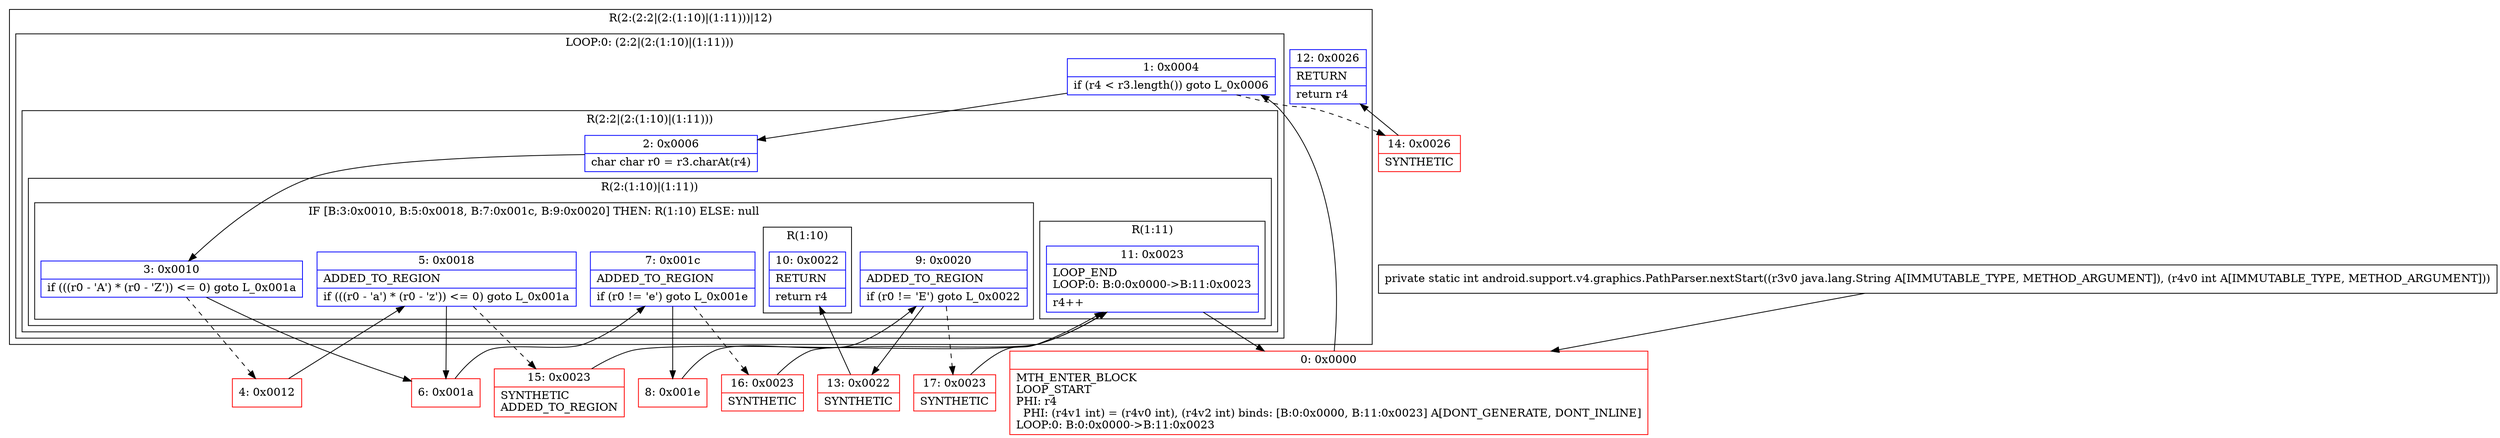 digraph "CFG forandroid.support.v4.graphics.PathParser.nextStart(Ljava\/lang\/String;I)I" {
subgraph cluster_Region_201779584 {
label = "R(2:(2:2|(2:(1:10)|(1:11)))|12)";
node [shape=record,color=blue];
subgraph cluster_LoopRegion_1867129266 {
label = "LOOP:0: (2:2|(2:(1:10)|(1:11)))";
node [shape=record,color=blue];
Node_1 [shape=record,label="{1\:\ 0x0004|if (r4 \< r3.length()) goto L_0x0006\l}"];
subgraph cluster_Region_497727066 {
label = "R(2:2|(2:(1:10)|(1:11)))";
node [shape=record,color=blue];
Node_2 [shape=record,label="{2\:\ 0x0006|char char r0 = r3.charAt(r4)\l}"];
subgraph cluster_Region_2142079925 {
label = "R(2:(1:10)|(1:11))";
node [shape=record,color=blue];
subgraph cluster_IfRegion_646027588 {
label = "IF [B:3:0x0010, B:5:0x0018, B:7:0x001c, B:9:0x0020] THEN: R(1:10) ELSE: null";
node [shape=record,color=blue];
Node_3 [shape=record,label="{3\:\ 0x0010|if (((r0 \- 'A') * (r0 \- 'Z')) \<= 0) goto L_0x001a\l}"];
Node_5 [shape=record,label="{5\:\ 0x0018|ADDED_TO_REGION\l|if (((r0 \- 'a') * (r0 \- 'z')) \<= 0) goto L_0x001a\l}"];
Node_7 [shape=record,label="{7\:\ 0x001c|ADDED_TO_REGION\l|if (r0 != 'e') goto L_0x001e\l}"];
Node_9 [shape=record,label="{9\:\ 0x0020|ADDED_TO_REGION\l|if (r0 != 'E') goto L_0x0022\l}"];
subgraph cluster_Region_483182518 {
label = "R(1:10)";
node [shape=record,color=blue];
Node_10 [shape=record,label="{10\:\ 0x0022|RETURN\l|return r4\l}"];
}
}
subgraph cluster_Region_666728262 {
label = "R(1:11)";
node [shape=record,color=blue];
Node_11 [shape=record,label="{11\:\ 0x0023|LOOP_END\lLOOP:0: B:0:0x0000\-\>B:11:0x0023\l|r4++\l}"];
}
}
}
}
Node_12 [shape=record,label="{12\:\ 0x0026|RETURN\l|return r4\l}"];
}
Node_0 [shape=record,color=red,label="{0\:\ 0x0000|MTH_ENTER_BLOCK\lLOOP_START\lPHI: r4 \l  PHI: (r4v1 int) = (r4v0 int), (r4v2 int) binds: [B:0:0x0000, B:11:0x0023] A[DONT_GENERATE, DONT_INLINE]\lLOOP:0: B:0:0x0000\-\>B:11:0x0023\l}"];
Node_4 [shape=record,color=red,label="{4\:\ 0x0012}"];
Node_6 [shape=record,color=red,label="{6\:\ 0x001a}"];
Node_8 [shape=record,color=red,label="{8\:\ 0x001e}"];
Node_13 [shape=record,color=red,label="{13\:\ 0x0022|SYNTHETIC\l}"];
Node_14 [shape=record,color=red,label="{14\:\ 0x0026|SYNTHETIC\l}"];
Node_15 [shape=record,color=red,label="{15\:\ 0x0023|SYNTHETIC\lADDED_TO_REGION\l}"];
Node_16 [shape=record,color=red,label="{16\:\ 0x0023|SYNTHETIC\l}"];
Node_17 [shape=record,color=red,label="{17\:\ 0x0023|SYNTHETIC\l}"];
MethodNode[shape=record,label="{private static int android.support.v4.graphics.PathParser.nextStart((r3v0 java.lang.String A[IMMUTABLE_TYPE, METHOD_ARGUMENT]), (r4v0 int A[IMMUTABLE_TYPE, METHOD_ARGUMENT])) }"];
MethodNode -> Node_0;
Node_1 -> Node_2;
Node_1 -> Node_14[style=dashed];
Node_2 -> Node_3;
Node_3 -> Node_4[style=dashed];
Node_3 -> Node_6;
Node_5 -> Node_6;
Node_5 -> Node_15[style=dashed];
Node_7 -> Node_8;
Node_7 -> Node_16[style=dashed];
Node_9 -> Node_13;
Node_9 -> Node_17[style=dashed];
Node_11 -> Node_0;
Node_0 -> Node_1;
Node_4 -> Node_5;
Node_6 -> Node_7;
Node_8 -> Node_9;
Node_13 -> Node_10;
Node_14 -> Node_12;
Node_15 -> Node_11;
Node_16 -> Node_11;
Node_17 -> Node_11;
}

